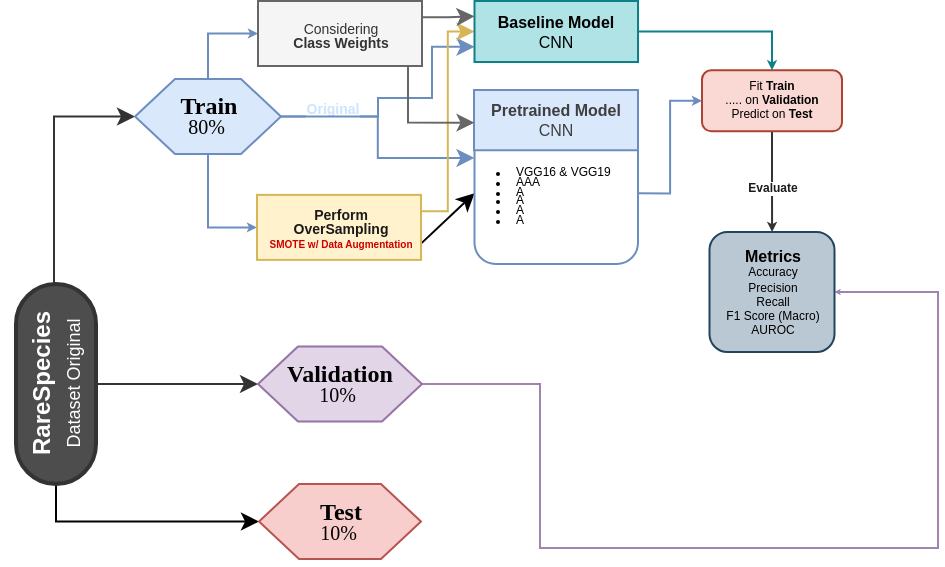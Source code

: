 <mxfile>
    <diagram id="kc3wPxynAgYKHMxfHEDl" name="Page-1">
        <mxGraphModel dx="809" dy="528" grid="0" gridSize="10" guides="1" tooltips="1" connect="1" arrows="1" fold="1" page="1" pageScale="1" pageWidth="1600" pageHeight="900" math="0" shadow="0">
            <root>
                <mxCell id="0"/>
                <mxCell id="1" parent="0"/>
                <mxCell id="50" value="" style="edgeStyle=orthogonalEdgeStyle;html=1;strokeColor=#333333;entryX=0;entryY=0.5;entryDx=0;entryDy=0;rounded=0;exitX=0.5;exitY=0.5;exitDx=0;exitDy=-20;exitPerimeter=0;" parent="1" source="48" target="65" edge="1">
                    <mxGeometry relative="1" as="geometry">
                        <mxPoint x="310" y="320" as="targetPoint"/>
                        <Array as="points">
                            <mxPoint x="138" y="349"/>
                            <mxPoint x="138" y="215"/>
                        </Array>
                    </mxGeometry>
                </mxCell>
                <mxCell id="67" style="edgeStyle=orthogonalEdgeStyle;rounded=0;html=1;exitX=0.5;exitY=0.5;exitDx=0;exitDy=20;exitPerimeter=0;entryX=0;entryY=0.5;entryDx=0;entryDy=0;strokeColor=#333333;" parent="1" source="48" target="66" edge="1">
                    <mxGeometry relative="1" as="geometry"/>
                </mxCell>
                <mxCell id="126" style="edgeStyle=orthogonalEdgeStyle;html=1;exitX=0;exitY=0.5;exitDx=0;exitDy=0;exitPerimeter=0;entryX=0;entryY=0.5;entryDx=0;entryDy=0;rounded=0;curved=0;" parent="1" source="48" target="118" edge="1">
                    <mxGeometry relative="1" as="geometry"/>
                </mxCell>
                <mxCell id="48" value="&lt;font style=&quot;color: rgb(255, 255, 255);&quot;&gt;&lt;b style=&quot;&quot;&gt;RareSpecies&lt;/b&gt;&lt;br&gt;&lt;font style=&quot;font-size: 9px;&quot;&gt;Dataset Original&lt;/font&gt;&lt;/font&gt;" style="html=1;dashed=0;whitespace=wrap;shape=mxgraph.dfd.start;fillColor=#4D4D4D;strokeColor=#333333;fontColor=#FFFFFF;strokeWidth=2;rotation=-90;" parent="1" vertex="1">
                    <mxGeometry x="89" y="329" width="100" height="40" as="geometry"/>
                </mxCell>
                <mxCell id="68" style="rounded=0;html=1;strokeColor=#6c8ebf;fillColor=#dae8fc;edgeStyle=elbowEdgeStyle;endSize=2;entryX=0;entryY=0.5;entryDx=0;entryDy=0;exitX=0.5;exitY=1;exitDx=0;exitDy=0;" parent="1" source="65" target="76" edge="1">
                    <mxGeometry relative="1" as="geometry">
                        <mxPoint x="210" y="289.47" as="sourcePoint"/>
                        <mxPoint x="204" y="251.0" as="targetPoint"/>
                        <Array as="points">
                            <mxPoint x="215" y="243"/>
                        </Array>
                    </mxGeometry>
                </mxCell>
                <mxCell id="127" style="edgeStyle=orthogonalEdgeStyle;html=1;exitX=1;exitY=0.5;exitDx=0;exitDy=0;fillColor=#dae8fc;strokeColor=#6c8ebf;entryX=0;entryY=0.25;entryDx=0;entryDy=0;rounded=0;curved=0;" parent="1" source="65" target="88" edge="1">
                    <mxGeometry relative="1" as="geometry">
                        <mxPoint x="327.167" y="215.333" as="targetPoint"/>
                    </mxGeometry>
                </mxCell>
                <mxCell id="128" value="&lt;b&gt;&lt;font style=&quot;font-size: 7px; line-height: 20%;&quot;&gt;Original&lt;/font&gt;&lt;/b&gt;" style="edgeLabel;html=1;align=center;verticalAlign=middle;resizable=0;points=[];fontColor=#CCE5FF;labelBackgroundColor=default;" parent="127" vertex="1" connectable="0">
                    <mxGeometry x="0.006" relative="1" as="geometry">
                        <mxPoint x="-23" y="-16" as="offset"/>
                    </mxGeometry>
                </mxCell>
                <mxCell id="135" style="edgeStyle=orthogonalEdgeStyle;html=1;exitX=1;exitY=0.5;exitDx=0;exitDy=0;entryX=0;entryY=0.75;entryDx=0;entryDy=0;fillColor=#dae8fc;strokeColor=#6c8ebf;rounded=0;" parent="1" source="65" target="78" edge="1">
                    <mxGeometry relative="1" as="geometry">
                        <Array as="points">
                            <mxPoint x="300" y="215"/>
                            <mxPoint x="300" y="206"/>
                            <mxPoint x="327" y="206"/>
                            <mxPoint x="327" y="180"/>
                        </Array>
                    </mxGeometry>
                </mxCell>
                <mxCell id="65" value="&lt;p style=&quot;line-height: 70%;&quot;&gt;&lt;b style=&quot;line-height: 80%;&quot;&gt;Train&lt;/b&gt;&lt;br&gt;&lt;font style=&quot;font-size: 10px; line-height: 80%;&quot;&gt;80%&lt;b&gt;&amp;nbsp;&lt;/b&gt;&lt;/font&gt;&lt;/p&gt;" style="shape=hexagon;perimeter=hexagonPerimeter2;whiteSpace=wrap;html=1;fixedSize=1;fillColor=#dae8fc;strokeColor=#6c8ebf;rounded=1;glass=0;strokeWidth=1;shadow=0;arcSize=0;fontFamily=Calibri;fontSource=https%3A%2F%2Fwww.downloadfonts.io%2Fcalibri-font-family-free%2F;" parent="1" vertex="1">
                    <mxGeometry x="178.5" y="196.52" width="73" height="37.5" as="geometry"/>
                </mxCell>
                <mxCell id="103" style="edgeStyle=orthogonalEdgeStyle;rounded=0;sketch=0;jumpStyle=arc;jumpSize=10;html=1;exitX=1;exitY=0.5;exitDx=0;exitDy=0;shadow=0;strokeColor=#a283b0;strokeWidth=1;fontSize=6;fontColor=#23445d;startSize=0;endSize=0;fillColor=#d0cee2;" parent="1" source="66" target="80" edge="1">
                    <mxGeometry relative="1" as="geometry">
                        <Array as="points">
                            <mxPoint x="381" y="349"/>
                            <mxPoint x="381" y="431"/>
                            <mxPoint x="580" y="431"/>
                            <mxPoint x="580" y="303"/>
                        </Array>
                        <mxPoint x="381" y="280.03" as="sourcePoint"/>
                    </mxGeometry>
                </mxCell>
                <mxCell id="66" value="&lt;p style=&quot;line-height: 70%;&quot;&gt;&lt;font style=&quot;line-height: 80%;&quot;&gt;&lt;b&gt;Validation&lt;br&gt;&lt;/b&gt;&lt;/font&gt;&lt;font style=&quot;font-size: 10px; line-height: 80%;&quot;&gt;10%&lt;b&gt;&amp;nbsp;&lt;/b&gt;&lt;/font&gt;&lt;/p&gt;" style="shape=hexagon;perimeter=hexagonPerimeter2;whiteSpace=wrap;html=1;fixedSize=1;fillColor=#e1d5e7;strokeColor=#9673a6;rounded=1;glass=0;strokeWidth=1;shadow=0;arcSize=0;fontFamily=Calibri;fontSource=https%3A%2F%2Fwww.downloadfonts.io%2Fcalibri-font-family-free%2F;" parent="1" vertex="1">
                    <mxGeometry x="240" y="330.25" width="82" height="37.5" as="geometry"/>
                </mxCell>
                <mxCell id="130" style="edgeStyle=orthogonalEdgeStyle;html=1;exitX=1;exitY=0.25;exitDx=0;exitDy=0;entryX=0;entryY=0.5;entryDx=0;entryDy=0;fillColor=#fff2cc;strokeColor=#d6b656;rounded=0;" parent="1" source="76" target="78" edge="1">
                    <mxGeometry relative="1" as="geometry"/>
                </mxCell>
                <mxCell id="131" style="edgeStyle=none;html=1;exitX=1;exitY=0.75;exitDx=0;exitDy=0;entryX=0;entryY=0.5;entryDx=0;entryDy=0;" parent="1" source="76" target="88" edge="1">
                    <mxGeometry relative="1" as="geometry"/>
                </mxCell>
                <mxCell id="76" value="&lt;p style=&quot;line-height: 100%;&quot;&gt;&lt;b style=&quot;border-color: var(--border-color);&quot;&gt;&lt;font color=&quot;#1a1a1a&quot;&gt;Perform&lt;br style=&quot;border-color: var(--border-color);&quot;&gt;OverSampling&lt;br&gt;&lt;/font&gt;&lt;/b&gt;&lt;b style=&quot;background-color: initial; border-color: var(--border-color);&quot;&gt;&lt;span style=&quot;font-size: 5px;&quot;&gt;&lt;font color=&quot;#ffffff&quot;&gt;&amp;nbsp;&lt;/font&gt;&lt;font color=&quot;#cc0000&quot;&gt;SMOTE w/ Data Augmentation&amp;nbsp;&lt;/font&gt;&lt;/span&gt;&lt;/b&gt;&lt;/p&gt;" style="html=1;dashed=0;whitespace=wrap;strokeColor=#d6b656;strokeWidth=1;fontSize=7;fillColor=#fff2cc;" parent="1" vertex="1">
                    <mxGeometry x="239.5" y="254.44" width="82" height="32.5" as="geometry"/>
                </mxCell>
                <mxCell id="83" style="rounded=0;html=1;exitX=1;exitY=0.5;exitDx=0;exitDy=0;entryX=0.5;entryY=0;entryDx=0;entryDy=0;strokeColor=#0e8088;strokeWidth=1;fontSize=6;fontColor=#1A1A1A;fillColor=#b0e3e6;endSize=2;edgeStyle=orthogonalEdgeStyle;" parent="1" source="78" target="79" edge="1">
                    <mxGeometry relative="1" as="geometry"/>
                </mxCell>
                <mxCell id="78" value="&lt;font style=&quot;&quot;&gt;&lt;font style=&quot;font-size: 8px;&quot;&gt;&lt;b style=&quot;&quot;&gt;Baseline Model&lt;br&gt;&lt;/b&gt;CNN&lt;/font&gt;&lt;br style=&quot;font-size: 6px;&quot;&gt;&lt;/font&gt;" style="whiteSpace=wrap;html=1;strokeColor=#0e8088;strokeWidth=1;fontSize=6;fillColor=#b0e3e6;rounded=0;labelBackgroundColor=none;glass=0;" parent="1" vertex="1">
                    <mxGeometry x="348.25" y="157.5" width="81.75" height="30.5" as="geometry"/>
                </mxCell>
                <mxCell id="81" value="" style="edgeStyle=orthogonalEdgeStyle;rounded=0;html=1;strokeColor=#333333;strokeWidth=1;fontSize=6;fontColor=#1A1A1A;endSize=2;exitX=0.5;exitY=1;exitDx=0;exitDy=0;" parent="1" source="79" target="80" edge="1">
                    <mxGeometry relative="1" as="geometry"/>
                </mxCell>
                <mxCell id="82" value="&lt;b&gt;Evaluate&lt;/b&gt;" style="edgeLabel;html=1;align=center;verticalAlign=middle;resizable=0;points=[];fontSize=6;fontColor=#1A1A1A;" parent="81" vertex="1" connectable="0">
                    <mxGeometry x="0.268" y="1" relative="1" as="geometry">
                        <mxPoint x="-1" y="-4" as="offset"/>
                    </mxGeometry>
                </mxCell>
                <mxCell id="79" value="&lt;font style=&quot;font-size: 6px;&quot;&gt;Fit &lt;b&gt;Train&lt;br&gt;&lt;/b&gt;..... on &lt;b&gt;Validation&lt;/b&gt;&lt;br&gt;Predict on &lt;b&gt;Test&lt;/b&gt;&lt;br style=&quot;font-size: 6px;&quot;&gt;&lt;/font&gt;" style="whiteSpace=wrap;html=1;strokeColor=#ae4132;strokeWidth=1;fontSize=6;fillColor=#fad9d5;rounded=1;" parent="1" vertex="1">
                    <mxGeometry x="462" y="192.13" width="70" height="30.53" as="geometry"/>
                </mxCell>
                <mxCell id="80" value="&lt;b&gt;&lt;font style=&quot;font-size: 8px;&quot;&gt;Metrics&lt;/font&gt;&lt;/b&gt;&lt;br&gt;Accuracy&lt;br&gt;Precision&lt;br&gt;Recall&lt;br&gt;F1 Score (Macro)&lt;br&gt;AUROC" style="whiteSpace=wrap;html=1;fontSize=6;fillColor=#bac8d3;strokeColor=#23445d;strokeWidth=1;rounded=1;" parent="1" vertex="1">
                    <mxGeometry x="465.75" y="273.03" width="62.5" height="59.97" as="geometry"/>
                </mxCell>
                <mxCell id="96" style="edgeStyle=orthogonalEdgeStyle;rounded=0;sketch=0;jumpStyle=arc;jumpSize=10;html=1;exitX=1;exitY=0.5;exitDx=0;exitDy=0;shadow=0;strokeColor=#6c8ebf;strokeWidth=1;fontSize=4;fontColor=#CC0000;startSize=5;endSize=2;fillColor=#b1ddf0;entryX=0;entryY=0.5;entryDx=0;entryDy=0;" parent="1" source="88" target="79" edge="1">
                    <mxGeometry relative="1" as="geometry">
                        <mxPoint x="570" y="210" as="targetPoint"/>
                    </mxGeometry>
                </mxCell>
                <mxCell id="88" value="&lt;font style=&quot;font-size: 6px;&quot;&gt;&lt;br style=&quot;font-size: 6px;&quot;&gt;&lt;/font&gt;" style="whiteSpace=wrap;html=1;strokeColor=#6c8ebf;strokeWidth=1;fontSize=6;fillColor=none;rounded=1;gradientColor=none;" parent="1" vertex="1">
                    <mxGeometry x="348.25" y="218.32" width="81.75" height="70.68" as="geometry"/>
                </mxCell>
                <mxCell id="89" value="&lt;font style=&quot;font-size: 6px;&quot;&gt;&lt;b style=&quot;color: rgb(63, 63, 63); font-size: 8px;&quot;&gt;Pretrained Model&lt;br&gt;&lt;/b&gt;&lt;span style=&quot;color: rgb(63, 63, 63); font-size: 8px;&quot;&gt;CNN&lt;/span&gt;&lt;/font&gt;" style="whiteSpace=wrap;html=1;strokeColor=#6c8ebf;strokeWidth=1;fontSize=6;fillColor=#dae8fc;rounded=0;labelBackgroundColor=none;glass=0;gradientColor=none;" parent="1" vertex="1">
                    <mxGeometry x="348" y="202" width="82" height="30.13" as="geometry"/>
                </mxCell>
                <mxCell id="gE8yT9vwukDd7zatEv0k-118" value="&lt;ul style=&quot;forced-color-adjust: none; color: rgb(0, 0, 0); font-family: Helvetica; font-size: 6px; font-style: normal; font-variant-ligatures: normal; font-variant-caps: normal; font-weight: 400; letter-spacing: normal; orphans: 2; text-align: left; text-indent: 0px; text-transform: none; widows: 2; word-spacing: 0px; -webkit-text-stroke-width: 0px; white-space: normal; text-decoration-thickness: initial; text-decoration-style: initial; text-decoration-color: initial; line-height: 80%;&quot;&gt;&lt;li style=&quot;forced-color-adjust: none;&quot;&gt;VGG16 &amp;amp; VGG19&lt;/li&gt;&lt;li style=&quot;forced-color-adjust: none;&quot;&gt;AAA&lt;/li&gt;&lt;li style=&quot;forced-color-adjust: none;&quot;&gt;A&lt;/li&gt;&lt;li style=&quot;forced-color-adjust: none;&quot;&gt;A&lt;/li&gt;&lt;li style=&quot;forced-color-adjust: none;&quot;&gt;A&lt;/li&gt;&lt;li style=&quot;forced-color-adjust: none;&quot;&gt;A&lt;/li&gt;&lt;/ul&gt;" style="text;whiteSpace=wrap;html=1;" parent="1" vertex="1">
                    <mxGeometry x="327.0" y="227.744" width="103" height="75" as="geometry"/>
                </mxCell>
                <mxCell id="118" value="&lt;p style=&quot;line-height: 70%;&quot;&gt;&lt;font style=&quot;line-height: 80%;&quot;&gt;&lt;b&gt;Test&lt;br&gt;&lt;/b&gt;&lt;/font&gt;&lt;font style=&quot;font-size: 10px; line-height: 80%;&quot;&gt;10%&lt;b&gt;&amp;nbsp;&lt;/b&gt;&lt;/font&gt;&lt;/p&gt;" style="shape=hexagon;perimeter=hexagonPerimeter2;whiteSpace=wrap;html=1;fixedSize=1;fillColor=#f8cecc;strokeColor=#b85450;rounded=1;glass=0;strokeWidth=1;shadow=0;arcSize=0;fontFamily=Calibri;fontSource=https%3A%2F%2Fwww.downloadfonts.io%2Fcalibri-font-family-free%2F;" parent="1" vertex="1">
                    <mxGeometry x="240.5" y="399" width="81" height="37.5" as="geometry"/>
                </mxCell>
                <mxCell id="121" style="rounded=0;html=1;strokeColor=#6c8ebf;fillColor=#dae8fc;edgeStyle=elbowEdgeStyle;endSize=2;entryX=0;entryY=0.5;entryDx=0;entryDy=0;exitX=0.5;exitY=0;exitDx=0;exitDy=0;" parent="1" source="65" target="122" edge="1">
                    <mxGeometry relative="1" as="geometry">
                        <mxPoint x="220" y="150.97" as="sourcePoint"/>
                        <mxPoint x="209" y="167.97" as="targetPoint"/>
                        <Array as="points">
                            <mxPoint x="215" y="186"/>
                        </Array>
                    </mxGeometry>
                </mxCell>
                <mxCell id="132" style="edgeStyle=orthogonalEdgeStyle;html=1;exitX=1;exitY=0.75;exitDx=0;exitDy=0;entryX=0;entryY=0;entryDx=0;entryDy=0;fillColor=#f5f5f5;strokeColor=#666666;rounded=0;" parent="1" source="122" target="88" edge="1">
                    <mxGeometry relative="1" as="geometry">
                        <Array as="points">
                            <mxPoint x="315" y="182"/>
                            <mxPoint x="315" y="218"/>
                        </Array>
                    </mxGeometry>
                </mxCell>
                <mxCell id="133" style="edgeStyle=orthogonalEdgeStyle;html=1;exitX=1;exitY=0.25;exitDx=0;exitDy=0;entryX=0;entryY=0.25;entryDx=0;entryDy=0;fillColor=#f5f5f5;strokeColor=#666666;rounded=0;" parent="1" source="122" target="78" edge="1">
                    <mxGeometry relative="1" as="geometry"/>
                </mxCell>
                <mxCell id="122" value="&lt;p style=&quot;line-height: 100%;&quot;&gt;Considering &lt;br&gt;&lt;b&gt;Class Weights&lt;/b&gt;&lt;/p&gt;" style="html=1;dashed=0;whitespace=wrap;strokeColor=#666666;strokeWidth=1;fontSize=7;fillColor=#f5f5f5;fontColor=#333333;" parent="1" vertex="1">
                    <mxGeometry x="240" y="157.5" width="82" height="32.5" as="geometry"/>
                </mxCell>
            </root>
        </mxGraphModel>
    </diagram>
</mxfile>